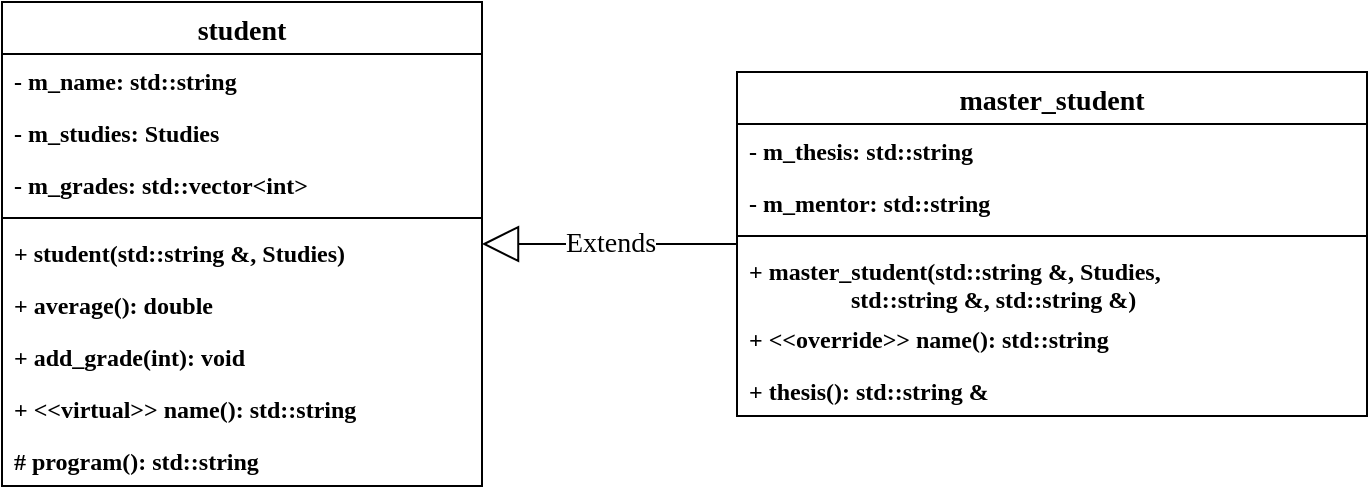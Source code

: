 <mxfile version="11.3.0" type="device" pages="1"><diagram id="bEs9Vqer7dY2WbjI-V6j" name="Student"><mxGraphModel dx="1936" dy="806" grid="1" gridSize="10" guides="1" tooltips="1" connect="1" arrows="1" fold="1" page="1" pageScale="1" pageWidth="850" pageHeight="1100" math="0" shadow="0"><root><mxCell id="YujzgZ1mHPAPgYaoi1NN-0"/><mxCell id="YujzgZ1mHPAPgYaoi1NN-1" parent="YujzgZ1mHPAPgYaoi1NN-0"/><mxCell id="HLYVqZ-ml7zwbhF3SHTb-0" value="Extends" style="endArrow=block;endSize=16;endFill=0;html=1;fontFamily=Consolas;fontSize=14;" parent="YujzgZ1mHPAPgYaoi1NN-1" source="HLYVqZ-ml7zwbhF3SHTb-8" target="HLYVqZ-ml7zwbhF3SHTb-1" edge="1"><mxGeometry width="160" relative="1" as="geometry"><mxPoint x="-451.5" y="234" as="sourcePoint"/><mxPoint x="-291.5" y="234" as="targetPoint"/></mxGeometry></mxCell><mxCell id="HLYVqZ-ml7zwbhF3SHTb-1" value="student" style="swimlane;fontStyle=1;align=center;verticalAlign=middle;childLayout=stackLayout;horizontal=1;startSize=26;horizontalStack=0;resizeParent=1;resizeParentMax=0;resizeLast=0;collapsible=1;marginBottom=0;fontFamily=Consolas;fontSize=14;" parent="YujzgZ1mHPAPgYaoi1NN-1" vertex="1"><mxGeometry x="-780" y="34" width="240" height="242" as="geometry"/></mxCell><mxCell id="HLYVqZ-ml7zwbhF3SHTb-2" value="- m_name: std::string" style="text;strokeColor=none;fillColor=none;align=left;verticalAlign=top;spacingLeft=4;spacingRight=4;overflow=hidden;rotatable=0;points=[[0,0.5],[1,0.5]];portConstraint=eastwest;fontFamily=Consolas;fontStyle=1" parent="HLYVqZ-ml7zwbhF3SHTb-1" vertex="1"><mxGeometry y="26" width="240" height="26" as="geometry"/></mxCell><mxCell id="HLYVqZ-ml7zwbhF3SHTb-3" value="- m_studies: Studies" style="text;strokeColor=none;fillColor=none;align=left;verticalAlign=top;spacingLeft=4;spacingRight=4;overflow=hidden;rotatable=0;points=[[0,0.5],[1,0.5]];portConstraint=eastwest;fontFamily=Consolas;fontStyle=1" parent="HLYVqZ-ml7zwbhF3SHTb-1" vertex="1"><mxGeometry y="52" width="240" height="26" as="geometry"/></mxCell><mxCell id="HLYVqZ-ml7zwbhF3SHTb-13" value="- m_grades: std::vector&lt;int&gt;" style="text;strokeColor=none;fillColor=none;align=left;verticalAlign=top;spacingLeft=4;spacingRight=4;overflow=hidden;rotatable=0;points=[[0,0.5],[1,0.5]];portConstraint=eastwest;fontFamily=Consolas;fontStyle=1" parent="HLYVqZ-ml7zwbhF3SHTb-1" vertex="1"><mxGeometry y="78" width="240" height="26" as="geometry"/></mxCell><mxCell id="HLYVqZ-ml7zwbhF3SHTb-4" value="" style="line;strokeWidth=1;fillColor=none;align=left;verticalAlign=middle;spacingTop=-1;spacingLeft=3;spacingRight=3;rotatable=0;labelPosition=right;points=[];portConstraint=eastwest;fontFamily=Consolas;" parent="HLYVqZ-ml7zwbhF3SHTb-1" vertex="1"><mxGeometry y="104" width="240" height="8" as="geometry"/></mxCell><mxCell id="HLYVqZ-ml7zwbhF3SHTb-5" value="+ student(std::string &amp;, Studies)" style="text;strokeColor=none;fillColor=none;align=left;verticalAlign=top;spacingLeft=4;spacingRight=4;overflow=hidden;rotatable=0;points=[[0,0.5],[1,0.5]];portConstraint=eastwest;fontFamily=Consolas;fontStyle=1" parent="HLYVqZ-ml7zwbhF3SHTb-1" vertex="1"><mxGeometry y="112" width="240" height="26" as="geometry"/></mxCell><mxCell id="HLYVqZ-ml7zwbhF3SHTb-6" value="+ average(): double" style="text;strokeColor=none;fillColor=none;align=left;verticalAlign=top;spacingLeft=4;spacingRight=4;overflow=hidden;rotatable=0;points=[[0,0.5],[1,0.5]];portConstraint=eastwest;fontFamily=Consolas;fontSize=12;fontStyle=1" parent="HLYVqZ-ml7zwbhF3SHTb-1" vertex="1"><mxGeometry y="138" width="240" height="26" as="geometry"/></mxCell><mxCell id="HLYVqZ-ml7zwbhF3SHTb-14" value="+ add_grade(int): void" style="text;strokeColor=none;fillColor=none;align=left;verticalAlign=top;spacingLeft=4;spacingRight=4;overflow=hidden;rotatable=0;points=[[0,0.5],[1,0.5]];portConstraint=eastwest;fontFamily=Consolas;fontStyle=1" parent="HLYVqZ-ml7zwbhF3SHTb-1" vertex="1"><mxGeometry y="164" width="240" height="26" as="geometry"/></mxCell><mxCell id="HLYVqZ-ml7zwbhF3SHTb-15" value="+ &lt;&lt;virtual&gt;&gt; name(): std::string" style="text;strokeColor=none;fillColor=none;align=left;verticalAlign=top;spacingLeft=4;spacingRight=4;overflow=hidden;rotatable=0;points=[[0,0.5],[1,0.5]];portConstraint=eastwest;fontFamily=Consolas;fontStyle=1" parent="HLYVqZ-ml7zwbhF3SHTb-1" vertex="1"><mxGeometry y="190" width="240" height="26" as="geometry"/></mxCell><mxCell id="HLYVqZ-ml7zwbhF3SHTb-7" value="# program(): std::string" style="text;strokeColor=none;fillColor=none;align=left;verticalAlign=top;spacingLeft=4;spacingRight=4;overflow=hidden;rotatable=0;points=[[0,0.5],[1,0.5]];portConstraint=eastwest;fontFamily=Consolas;fontStyle=1" parent="HLYVqZ-ml7zwbhF3SHTb-1" vertex="1"><mxGeometry y="216" width="240" height="26" as="geometry"/></mxCell><mxCell id="HLYVqZ-ml7zwbhF3SHTb-8" value="master_student" style="swimlane;fontStyle=1;align=center;verticalAlign=middle;childLayout=stackLayout;horizontal=1;startSize=26;horizontalStack=0;resizeParent=1;resizeParentMax=0;resizeLast=0;collapsible=1;marginBottom=0;fontFamily=Consolas;fontSize=14;" parent="YujzgZ1mHPAPgYaoi1NN-1" vertex="1"><mxGeometry x="-412.5" y="69" width="315" height="172" as="geometry"/></mxCell><mxCell id="HLYVqZ-ml7zwbhF3SHTb-9" value="- m_thesis: std::string" style="text;strokeColor=none;fillColor=none;align=left;verticalAlign=top;spacingLeft=4;spacingRight=4;overflow=hidden;rotatable=0;points=[[0,0.5],[1,0.5]];portConstraint=eastwest;fontFamily=Consolas;fontStyle=1" parent="HLYVqZ-ml7zwbhF3SHTb-8" vertex="1"><mxGeometry y="26" width="315" height="26" as="geometry"/></mxCell><mxCell id="HLYVqZ-ml7zwbhF3SHTb-16" value="- m_mentor: std::string" style="text;strokeColor=none;fillColor=none;align=left;verticalAlign=top;spacingLeft=4;spacingRight=4;overflow=hidden;rotatable=0;points=[[0,0.5],[1,0.5]];portConstraint=eastwest;fontFamily=Consolas;fontStyle=1" parent="HLYVqZ-ml7zwbhF3SHTb-8" vertex="1"><mxGeometry y="52" width="315" height="26" as="geometry"/></mxCell><mxCell id="HLYVqZ-ml7zwbhF3SHTb-10" value="" style="line;strokeWidth=1;fillColor=none;align=left;verticalAlign=middle;spacingTop=-1;spacingLeft=3;spacingRight=3;rotatable=0;labelPosition=right;points=[];portConstraint=eastwest;fontFamily=Consolas;" parent="HLYVqZ-ml7zwbhF3SHTb-8" vertex="1"><mxGeometry y="78" width="315" height="8" as="geometry"/></mxCell><mxCell id="HLYVqZ-ml7zwbhF3SHTb-11" value="+ master_student(std::string &amp;, Studies, &#10;                 std::string &amp;, std::string &amp;)" style="text;strokeColor=none;fillColor=none;align=left;verticalAlign=top;spacingLeft=4;spacingRight=4;overflow=hidden;rotatable=0;points=[[0,0.5],[1,0.5]];portConstraint=eastwest;fontFamily=Consolas;fontStyle=1" parent="HLYVqZ-ml7zwbhF3SHTb-8" vertex="1"><mxGeometry y="86" width="315" height="34" as="geometry"/></mxCell><mxCell id="HLYVqZ-ml7zwbhF3SHTb-17" value="+ &lt;&lt;override&gt;&gt; name(): std::string" style="text;strokeColor=none;fillColor=none;align=left;verticalAlign=top;spacingLeft=4;spacingRight=4;overflow=hidden;rotatable=0;points=[[0,0.5],[1,0.5]];portConstraint=eastwest;fontFamily=Consolas;fontStyle=1" parent="HLYVqZ-ml7zwbhF3SHTb-8" vertex="1"><mxGeometry y="120" width="315" height="26" as="geometry"/></mxCell><mxCell id="HLYVqZ-ml7zwbhF3SHTb-12" value="+ thesis(): std::string &amp;" style="text;strokeColor=none;fillColor=none;align=left;verticalAlign=top;spacingLeft=4;spacingRight=4;overflow=hidden;rotatable=0;points=[[0,0.5],[1,0.5]];portConstraint=eastwest;fontFamily=Consolas;fontStyle=1" parent="HLYVqZ-ml7zwbhF3SHTb-8" vertex="1"><mxGeometry y="146" width="315" height="26" as="geometry"/></mxCell></root></mxGraphModel></diagram></mxfile>